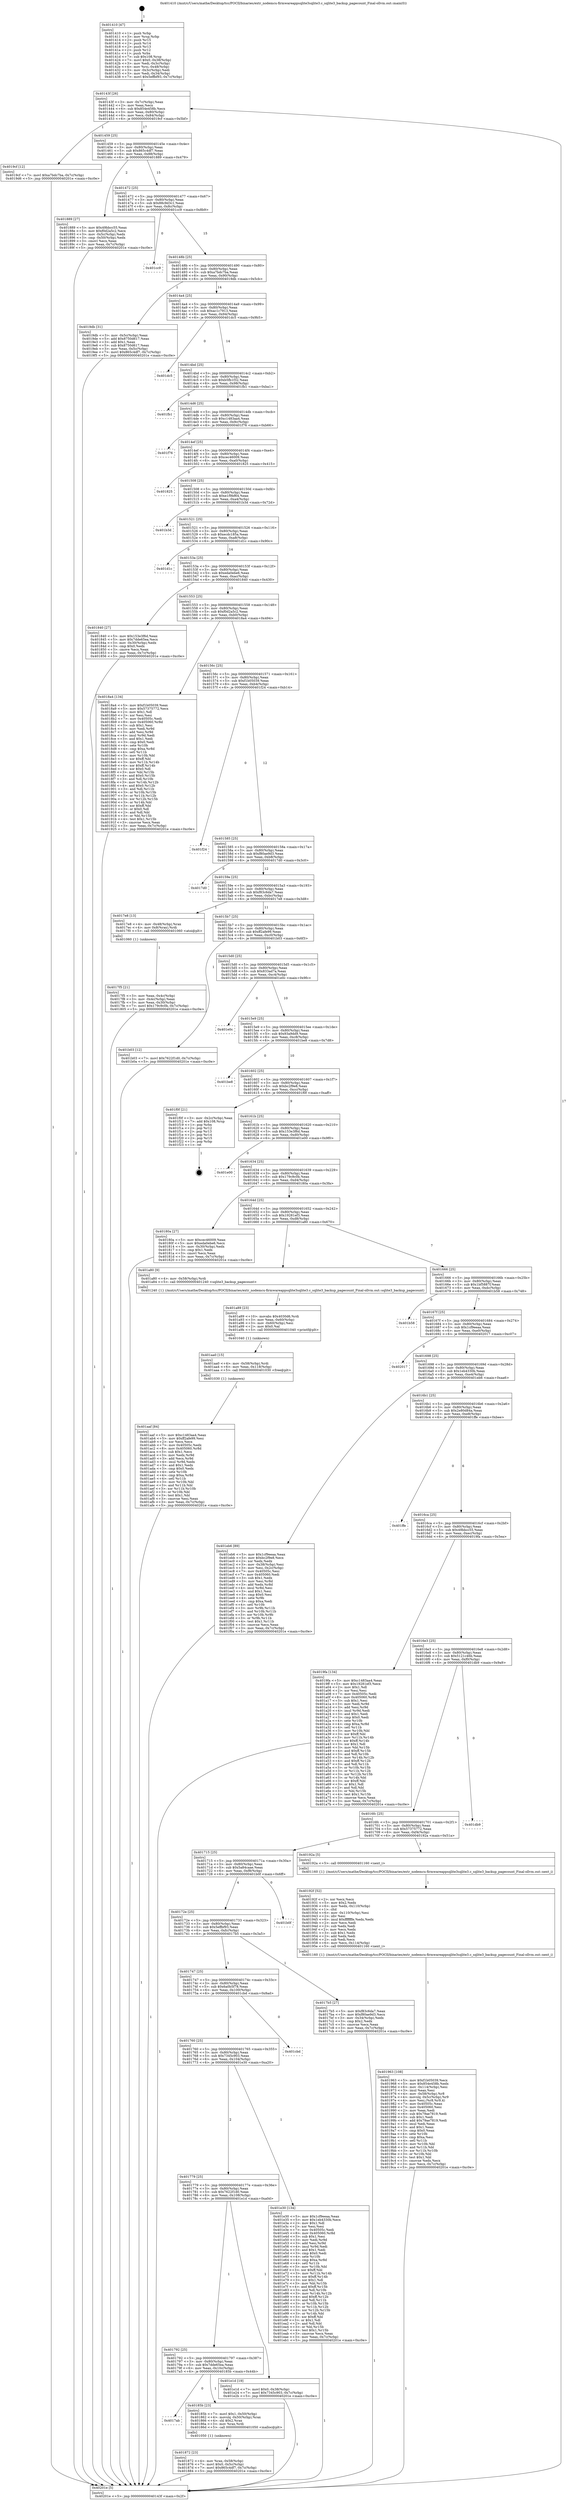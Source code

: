 digraph "0x401410" {
  label = "0x401410 (/mnt/c/Users/mathe/Desktop/tcc/POCII/binaries/extr_nodemcu-firmwareappsqlite3sqlite3.c_sqlite3_backup_pagecount_Final-ollvm.out::main(0))"
  labelloc = "t"
  node[shape=record]

  Entry [label="",width=0.3,height=0.3,shape=circle,fillcolor=black,style=filled]
  "0x40143f" [label="{
     0x40143f [26]\l
     | [instrs]\l
     &nbsp;&nbsp;0x40143f \<+3\>: mov -0x7c(%rbp),%eax\l
     &nbsp;&nbsp;0x401442 \<+2\>: mov %eax,%ecx\l
     &nbsp;&nbsp;0x401444 \<+6\>: sub $0x854e458b,%ecx\l
     &nbsp;&nbsp;0x40144a \<+3\>: mov %eax,-0x80(%rbp)\l
     &nbsp;&nbsp;0x40144d \<+6\>: mov %ecx,-0x84(%rbp)\l
     &nbsp;&nbsp;0x401453 \<+6\>: je 00000000004019cf \<main+0x5bf\>\l
  }"]
  "0x4019cf" [label="{
     0x4019cf [12]\l
     | [instrs]\l
     &nbsp;&nbsp;0x4019cf \<+7\>: movl $0xa7bdc7ba,-0x7c(%rbp)\l
     &nbsp;&nbsp;0x4019d6 \<+5\>: jmp 000000000040201e \<main+0xc0e\>\l
  }"]
  "0x401459" [label="{
     0x401459 [25]\l
     | [instrs]\l
     &nbsp;&nbsp;0x401459 \<+5\>: jmp 000000000040145e \<main+0x4e\>\l
     &nbsp;&nbsp;0x40145e \<+3\>: mov -0x80(%rbp),%eax\l
     &nbsp;&nbsp;0x401461 \<+5\>: sub $0x865c4df7,%eax\l
     &nbsp;&nbsp;0x401466 \<+6\>: mov %eax,-0x88(%rbp)\l
     &nbsp;&nbsp;0x40146c \<+6\>: je 0000000000401889 \<main+0x479\>\l
  }"]
  Exit [label="",width=0.3,height=0.3,shape=circle,fillcolor=black,style=filled,peripheries=2]
  "0x401889" [label="{
     0x401889 [27]\l
     | [instrs]\l
     &nbsp;&nbsp;0x401889 \<+5\>: mov $0x49bbcc55,%eax\l
     &nbsp;&nbsp;0x40188e \<+5\>: mov $0xf0d2a5c2,%ecx\l
     &nbsp;&nbsp;0x401893 \<+3\>: mov -0x5c(%rbp),%edx\l
     &nbsp;&nbsp;0x401896 \<+3\>: cmp -0x50(%rbp),%edx\l
     &nbsp;&nbsp;0x401899 \<+3\>: cmovl %ecx,%eax\l
     &nbsp;&nbsp;0x40189c \<+3\>: mov %eax,-0x7c(%rbp)\l
     &nbsp;&nbsp;0x40189f \<+5\>: jmp 000000000040201e \<main+0xc0e\>\l
  }"]
  "0x401472" [label="{
     0x401472 [25]\l
     | [instrs]\l
     &nbsp;&nbsp;0x401472 \<+5\>: jmp 0000000000401477 \<main+0x67\>\l
     &nbsp;&nbsp;0x401477 \<+3\>: mov -0x80(%rbp),%eax\l
     &nbsp;&nbsp;0x40147a \<+5\>: sub $0x88c9d3c1,%eax\l
     &nbsp;&nbsp;0x40147f \<+6\>: mov %eax,-0x8c(%rbp)\l
     &nbsp;&nbsp;0x401485 \<+6\>: je 0000000000401cc9 \<main+0x8b9\>\l
  }"]
  "0x401aaf" [label="{
     0x401aaf [84]\l
     | [instrs]\l
     &nbsp;&nbsp;0x401aaf \<+5\>: mov $0xc1483aa4,%eax\l
     &nbsp;&nbsp;0x401ab4 \<+5\>: mov $0xff2afe99,%esi\l
     &nbsp;&nbsp;0x401ab9 \<+2\>: xor %ecx,%ecx\l
     &nbsp;&nbsp;0x401abb \<+7\>: mov 0x40505c,%edx\l
     &nbsp;&nbsp;0x401ac2 \<+8\>: mov 0x405060,%r8d\l
     &nbsp;&nbsp;0x401aca \<+3\>: sub $0x1,%ecx\l
     &nbsp;&nbsp;0x401acd \<+3\>: mov %edx,%r9d\l
     &nbsp;&nbsp;0x401ad0 \<+3\>: add %ecx,%r9d\l
     &nbsp;&nbsp;0x401ad3 \<+4\>: imul %r9d,%edx\l
     &nbsp;&nbsp;0x401ad7 \<+3\>: and $0x1,%edx\l
     &nbsp;&nbsp;0x401ada \<+3\>: cmp $0x0,%edx\l
     &nbsp;&nbsp;0x401add \<+4\>: sete %r10b\l
     &nbsp;&nbsp;0x401ae1 \<+4\>: cmp $0xa,%r8d\l
     &nbsp;&nbsp;0x401ae5 \<+4\>: setl %r11b\l
     &nbsp;&nbsp;0x401ae9 \<+3\>: mov %r10b,%bl\l
     &nbsp;&nbsp;0x401aec \<+3\>: and %r11b,%bl\l
     &nbsp;&nbsp;0x401aef \<+3\>: xor %r11b,%r10b\l
     &nbsp;&nbsp;0x401af2 \<+3\>: or %r10b,%bl\l
     &nbsp;&nbsp;0x401af5 \<+3\>: test $0x1,%bl\l
     &nbsp;&nbsp;0x401af8 \<+3\>: cmovne %esi,%eax\l
     &nbsp;&nbsp;0x401afb \<+3\>: mov %eax,-0x7c(%rbp)\l
     &nbsp;&nbsp;0x401afe \<+5\>: jmp 000000000040201e \<main+0xc0e\>\l
  }"]
  "0x401cc9" [label="{
     0x401cc9\l
  }", style=dashed]
  "0x40148b" [label="{
     0x40148b [25]\l
     | [instrs]\l
     &nbsp;&nbsp;0x40148b \<+5\>: jmp 0000000000401490 \<main+0x80\>\l
     &nbsp;&nbsp;0x401490 \<+3\>: mov -0x80(%rbp),%eax\l
     &nbsp;&nbsp;0x401493 \<+5\>: sub $0xa7bdc7ba,%eax\l
     &nbsp;&nbsp;0x401498 \<+6\>: mov %eax,-0x90(%rbp)\l
     &nbsp;&nbsp;0x40149e \<+6\>: je 00000000004019db \<main+0x5cb\>\l
  }"]
  "0x401aa0" [label="{
     0x401aa0 [15]\l
     | [instrs]\l
     &nbsp;&nbsp;0x401aa0 \<+4\>: mov -0x58(%rbp),%rdi\l
     &nbsp;&nbsp;0x401aa4 \<+6\>: mov %eax,-0x118(%rbp)\l
     &nbsp;&nbsp;0x401aaa \<+5\>: call 0000000000401030 \<free@plt\>\l
     | [calls]\l
     &nbsp;&nbsp;0x401030 \{1\} (unknown)\l
  }"]
  "0x4019db" [label="{
     0x4019db [31]\l
     | [instrs]\l
     &nbsp;&nbsp;0x4019db \<+3\>: mov -0x5c(%rbp),%eax\l
     &nbsp;&nbsp;0x4019de \<+5\>: add $0x8750d617,%eax\l
     &nbsp;&nbsp;0x4019e3 \<+3\>: add $0x1,%eax\l
     &nbsp;&nbsp;0x4019e6 \<+5\>: sub $0x8750d617,%eax\l
     &nbsp;&nbsp;0x4019eb \<+3\>: mov %eax,-0x5c(%rbp)\l
     &nbsp;&nbsp;0x4019ee \<+7\>: movl $0x865c4df7,-0x7c(%rbp)\l
     &nbsp;&nbsp;0x4019f5 \<+5\>: jmp 000000000040201e \<main+0xc0e\>\l
  }"]
  "0x4014a4" [label="{
     0x4014a4 [25]\l
     | [instrs]\l
     &nbsp;&nbsp;0x4014a4 \<+5\>: jmp 00000000004014a9 \<main+0x99\>\l
     &nbsp;&nbsp;0x4014a9 \<+3\>: mov -0x80(%rbp),%eax\l
     &nbsp;&nbsp;0x4014ac \<+5\>: sub $0xac1c7913,%eax\l
     &nbsp;&nbsp;0x4014b1 \<+6\>: mov %eax,-0x94(%rbp)\l
     &nbsp;&nbsp;0x4014b7 \<+6\>: je 0000000000401dc5 \<main+0x9b5\>\l
  }"]
  "0x401a89" [label="{
     0x401a89 [23]\l
     | [instrs]\l
     &nbsp;&nbsp;0x401a89 \<+10\>: movabs $0x4030d6,%rdi\l
     &nbsp;&nbsp;0x401a93 \<+3\>: mov %eax,-0x60(%rbp)\l
     &nbsp;&nbsp;0x401a96 \<+3\>: mov -0x60(%rbp),%esi\l
     &nbsp;&nbsp;0x401a99 \<+2\>: mov $0x0,%al\l
     &nbsp;&nbsp;0x401a9b \<+5\>: call 0000000000401040 \<printf@plt\>\l
     | [calls]\l
     &nbsp;&nbsp;0x401040 \{1\} (unknown)\l
  }"]
  "0x401dc5" [label="{
     0x401dc5\l
  }", style=dashed]
  "0x4014bd" [label="{
     0x4014bd [25]\l
     | [instrs]\l
     &nbsp;&nbsp;0x4014bd \<+5\>: jmp 00000000004014c2 \<main+0xb2\>\l
     &nbsp;&nbsp;0x4014c2 \<+3\>: mov -0x80(%rbp),%eax\l
     &nbsp;&nbsp;0x4014c5 \<+5\>: sub $0xb5fb1f32,%eax\l
     &nbsp;&nbsp;0x4014ca \<+6\>: mov %eax,-0x98(%rbp)\l
     &nbsp;&nbsp;0x4014d0 \<+6\>: je 0000000000401fb1 \<main+0xba1\>\l
  }"]
  "0x401963" [label="{
     0x401963 [108]\l
     | [instrs]\l
     &nbsp;&nbsp;0x401963 \<+5\>: mov $0xf1b05039,%ecx\l
     &nbsp;&nbsp;0x401968 \<+5\>: mov $0x854e458b,%edx\l
     &nbsp;&nbsp;0x40196d \<+6\>: mov -0x114(%rbp),%esi\l
     &nbsp;&nbsp;0x401973 \<+3\>: imul %eax,%esi\l
     &nbsp;&nbsp;0x401976 \<+4\>: mov -0x58(%rbp),%r8\l
     &nbsp;&nbsp;0x40197a \<+4\>: movslq -0x5c(%rbp),%r9\l
     &nbsp;&nbsp;0x40197e \<+4\>: mov %esi,(%r8,%r9,4)\l
     &nbsp;&nbsp;0x401982 \<+7\>: mov 0x40505c,%eax\l
     &nbsp;&nbsp;0x401989 \<+7\>: mov 0x405060,%esi\l
     &nbsp;&nbsp;0x401990 \<+2\>: mov %eax,%edi\l
     &nbsp;&nbsp;0x401992 \<+6\>: sub $0x79ae7819,%edi\l
     &nbsp;&nbsp;0x401998 \<+3\>: sub $0x1,%edi\l
     &nbsp;&nbsp;0x40199b \<+6\>: add $0x79ae7819,%edi\l
     &nbsp;&nbsp;0x4019a1 \<+3\>: imul %edi,%eax\l
     &nbsp;&nbsp;0x4019a4 \<+3\>: and $0x1,%eax\l
     &nbsp;&nbsp;0x4019a7 \<+3\>: cmp $0x0,%eax\l
     &nbsp;&nbsp;0x4019aa \<+4\>: sete %r10b\l
     &nbsp;&nbsp;0x4019ae \<+3\>: cmp $0xa,%esi\l
     &nbsp;&nbsp;0x4019b1 \<+4\>: setl %r11b\l
     &nbsp;&nbsp;0x4019b5 \<+3\>: mov %r10b,%bl\l
     &nbsp;&nbsp;0x4019b8 \<+3\>: and %r11b,%bl\l
     &nbsp;&nbsp;0x4019bb \<+3\>: xor %r11b,%r10b\l
     &nbsp;&nbsp;0x4019be \<+3\>: or %r10b,%bl\l
     &nbsp;&nbsp;0x4019c1 \<+3\>: test $0x1,%bl\l
     &nbsp;&nbsp;0x4019c4 \<+3\>: cmovne %edx,%ecx\l
     &nbsp;&nbsp;0x4019c7 \<+3\>: mov %ecx,-0x7c(%rbp)\l
     &nbsp;&nbsp;0x4019ca \<+5\>: jmp 000000000040201e \<main+0xc0e\>\l
  }"]
  "0x401fb1" [label="{
     0x401fb1\l
  }", style=dashed]
  "0x4014d6" [label="{
     0x4014d6 [25]\l
     | [instrs]\l
     &nbsp;&nbsp;0x4014d6 \<+5\>: jmp 00000000004014db \<main+0xcb\>\l
     &nbsp;&nbsp;0x4014db \<+3\>: mov -0x80(%rbp),%eax\l
     &nbsp;&nbsp;0x4014de \<+5\>: sub $0xc1483aa4,%eax\l
     &nbsp;&nbsp;0x4014e3 \<+6\>: mov %eax,-0x9c(%rbp)\l
     &nbsp;&nbsp;0x4014e9 \<+6\>: je 0000000000401f76 \<main+0xb66\>\l
  }"]
  "0x40192f" [label="{
     0x40192f [52]\l
     | [instrs]\l
     &nbsp;&nbsp;0x40192f \<+2\>: xor %ecx,%ecx\l
     &nbsp;&nbsp;0x401931 \<+5\>: mov $0x2,%edx\l
     &nbsp;&nbsp;0x401936 \<+6\>: mov %edx,-0x110(%rbp)\l
     &nbsp;&nbsp;0x40193c \<+1\>: cltd\l
     &nbsp;&nbsp;0x40193d \<+6\>: mov -0x110(%rbp),%esi\l
     &nbsp;&nbsp;0x401943 \<+2\>: idiv %esi\l
     &nbsp;&nbsp;0x401945 \<+6\>: imul $0xfffffffe,%edx,%edx\l
     &nbsp;&nbsp;0x40194b \<+2\>: mov %ecx,%edi\l
     &nbsp;&nbsp;0x40194d \<+2\>: sub %edx,%edi\l
     &nbsp;&nbsp;0x40194f \<+2\>: mov %ecx,%edx\l
     &nbsp;&nbsp;0x401951 \<+3\>: sub $0x1,%edx\l
     &nbsp;&nbsp;0x401954 \<+2\>: add %edx,%edi\l
     &nbsp;&nbsp;0x401956 \<+2\>: sub %edi,%ecx\l
     &nbsp;&nbsp;0x401958 \<+6\>: mov %ecx,-0x114(%rbp)\l
     &nbsp;&nbsp;0x40195e \<+5\>: call 0000000000401160 \<next_i\>\l
     | [calls]\l
     &nbsp;&nbsp;0x401160 \{1\} (/mnt/c/Users/mathe/Desktop/tcc/POCII/binaries/extr_nodemcu-firmwareappsqlite3sqlite3.c_sqlite3_backup_pagecount_Final-ollvm.out::next_i)\l
  }"]
  "0x401f76" [label="{
     0x401f76\l
  }", style=dashed]
  "0x4014ef" [label="{
     0x4014ef [25]\l
     | [instrs]\l
     &nbsp;&nbsp;0x4014ef \<+5\>: jmp 00000000004014f4 \<main+0xe4\>\l
     &nbsp;&nbsp;0x4014f4 \<+3\>: mov -0x80(%rbp),%eax\l
     &nbsp;&nbsp;0x4014f7 \<+5\>: sub $0xcec46009,%eax\l
     &nbsp;&nbsp;0x4014fc \<+6\>: mov %eax,-0xa0(%rbp)\l
     &nbsp;&nbsp;0x401502 \<+6\>: je 0000000000401825 \<main+0x415\>\l
  }"]
  "0x401872" [label="{
     0x401872 [23]\l
     | [instrs]\l
     &nbsp;&nbsp;0x401872 \<+4\>: mov %rax,-0x58(%rbp)\l
     &nbsp;&nbsp;0x401876 \<+7\>: movl $0x0,-0x5c(%rbp)\l
     &nbsp;&nbsp;0x40187d \<+7\>: movl $0x865c4df7,-0x7c(%rbp)\l
     &nbsp;&nbsp;0x401884 \<+5\>: jmp 000000000040201e \<main+0xc0e\>\l
  }"]
  "0x401825" [label="{
     0x401825\l
  }", style=dashed]
  "0x401508" [label="{
     0x401508 [25]\l
     | [instrs]\l
     &nbsp;&nbsp;0x401508 \<+5\>: jmp 000000000040150d \<main+0xfd\>\l
     &nbsp;&nbsp;0x40150d \<+3\>: mov -0x80(%rbp),%eax\l
     &nbsp;&nbsp;0x401510 \<+5\>: sub $0xe1f9bf64,%eax\l
     &nbsp;&nbsp;0x401515 \<+6\>: mov %eax,-0xa4(%rbp)\l
     &nbsp;&nbsp;0x40151b \<+6\>: je 0000000000401b3d \<main+0x72d\>\l
  }"]
  "0x4017ab" [label="{
     0x4017ab\l
  }", style=dashed]
  "0x401b3d" [label="{
     0x401b3d\l
  }", style=dashed]
  "0x401521" [label="{
     0x401521 [25]\l
     | [instrs]\l
     &nbsp;&nbsp;0x401521 \<+5\>: jmp 0000000000401526 \<main+0x116\>\l
     &nbsp;&nbsp;0x401526 \<+3\>: mov -0x80(%rbp),%eax\l
     &nbsp;&nbsp;0x401529 \<+5\>: sub $0xecdc185a,%eax\l
     &nbsp;&nbsp;0x40152e \<+6\>: mov %eax,-0xa8(%rbp)\l
     &nbsp;&nbsp;0x401534 \<+6\>: je 0000000000401d1c \<main+0x90c\>\l
  }"]
  "0x40185b" [label="{
     0x40185b [23]\l
     | [instrs]\l
     &nbsp;&nbsp;0x40185b \<+7\>: movl $0x1,-0x50(%rbp)\l
     &nbsp;&nbsp;0x401862 \<+4\>: movslq -0x50(%rbp),%rax\l
     &nbsp;&nbsp;0x401866 \<+4\>: shl $0x2,%rax\l
     &nbsp;&nbsp;0x40186a \<+3\>: mov %rax,%rdi\l
     &nbsp;&nbsp;0x40186d \<+5\>: call 0000000000401050 \<malloc@plt\>\l
     | [calls]\l
     &nbsp;&nbsp;0x401050 \{1\} (unknown)\l
  }"]
  "0x401d1c" [label="{
     0x401d1c\l
  }", style=dashed]
  "0x40153a" [label="{
     0x40153a [25]\l
     | [instrs]\l
     &nbsp;&nbsp;0x40153a \<+5\>: jmp 000000000040153f \<main+0x12f\>\l
     &nbsp;&nbsp;0x40153f \<+3\>: mov -0x80(%rbp),%eax\l
     &nbsp;&nbsp;0x401542 \<+5\>: sub $0xeda0ebe6,%eax\l
     &nbsp;&nbsp;0x401547 \<+6\>: mov %eax,-0xac(%rbp)\l
     &nbsp;&nbsp;0x40154d \<+6\>: je 0000000000401840 \<main+0x430\>\l
  }"]
  "0x401792" [label="{
     0x401792 [25]\l
     | [instrs]\l
     &nbsp;&nbsp;0x401792 \<+5\>: jmp 0000000000401797 \<main+0x387\>\l
     &nbsp;&nbsp;0x401797 \<+3\>: mov -0x80(%rbp),%eax\l
     &nbsp;&nbsp;0x40179a \<+5\>: sub $0x7dde65ea,%eax\l
     &nbsp;&nbsp;0x40179f \<+6\>: mov %eax,-0x10c(%rbp)\l
     &nbsp;&nbsp;0x4017a5 \<+6\>: je 000000000040185b \<main+0x44b\>\l
  }"]
  "0x401840" [label="{
     0x401840 [27]\l
     | [instrs]\l
     &nbsp;&nbsp;0x401840 \<+5\>: mov $0x153e3f6d,%eax\l
     &nbsp;&nbsp;0x401845 \<+5\>: mov $0x7dde65ea,%ecx\l
     &nbsp;&nbsp;0x40184a \<+3\>: mov -0x30(%rbp),%edx\l
     &nbsp;&nbsp;0x40184d \<+3\>: cmp $0x0,%edx\l
     &nbsp;&nbsp;0x401850 \<+3\>: cmove %ecx,%eax\l
     &nbsp;&nbsp;0x401853 \<+3\>: mov %eax,-0x7c(%rbp)\l
     &nbsp;&nbsp;0x401856 \<+5\>: jmp 000000000040201e \<main+0xc0e\>\l
  }"]
  "0x401553" [label="{
     0x401553 [25]\l
     | [instrs]\l
     &nbsp;&nbsp;0x401553 \<+5\>: jmp 0000000000401558 \<main+0x148\>\l
     &nbsp;&nbsp;0x401558 \<+3\>: mov -0x80(%rbp),%eax\l
     &nbsp;&nbsp;0x40155b \<+5\>: sub $0xf0d2a5c2,%eax\l
     &nbsp;&nbsp;0x401560 \<+6\>: mov %eax,-0xb0(%rbp)\l
     &nbsp;&nbsp;0x401566 \<+6\>: je 00000000004018a4 \<main+0x494\>\l
  }"]
  "0x401e1d" [label="{
     0x401e1d [19]\l
     | [instrs]\l
     &nbsp;&nbsp;0x401e1d \<+7\>: movl $0x0,-0x38(%rbp)\l
     &nbsp;&nbsp;0x401e24 \<+7\>: movl $0x7345c903,-0x7c(%rbp)\l
     &nbsp;&nbsp;0x401e2b \<+5\>: jmp 000000000040201e \<main+0xc0e\>\l
  }"]
  "0x4018a4" [label="{
     0x4018a4 [134]\l
     | [instrs]\l
     &nbsp;&nbsp;0x4018a4 \<+5\>: mov $0xf1b05039,%eax\l
     &nbsp;&nbsp;0x4018a9 \<+5\>: mov $0x57375772,%ecx\l
     &nbsp;&nbsp;0x4018ae \<+2\>: mov $0x1,%dl\l
     &nbsp;&nbsp;0x4018b0 \<+2\>: xor %esi,%esi\l
     &nbsp;&nbsp;0x4018b2 \<+7\>: mov 0x40505c,%edi\l
     &nbsp;&nbsp;0x4018b9 \<+8\>: mov 0x405060,%r8d\l
     &nbsp;&nbsp;0x4018c1 \<+3\>: sub $0x1,%esi\l
     &nbsp;&nbsp;0x4018c4 \<+3\>: mov %edi,%r9d\l
     &nbsp;&nbsp;0x4018c7 \<+3\>: add %esi,%r9d\l
     &nbsp;&nbsp;0x4018ca \<+4\>: imul %r9d,%edi\l
     &nbsp;&nbsp;0x4018ce \<+3\>: and $0x1,%edi\l
     &nbsp;&nbsp;0x4018d1 \<+3\>: cmp $0x0,%edi\l
     &nbsp;&nbsp;0x4018d4 \<+4\>: sete %r10b\l
     &nbsp;&nbsp;0x4018d8 \<+4\>: cmp $0xa,%r8d\l
     &nbsp;&nbsp;0x4018dc \<+4\>: setl %r11b\l
     &nbsp;&nbsp;0x4018e0 \<+3\>: mov %r10b,%bl\l
     &nbsp;&nbsp;0x4018e3 \<+3\>: xor $0xff,%bl\l
     &nbsp;&nbsp;0x4018e6 \<+3\>: mov %r11b,%r14b\l
     &nbsp;&nbsp;0x4018e9 \<+4\>: xor $0xff,%r14b\l
     &nbsp;&nbsp;0x4018ed \<+3\>: xor $0x0,%dl\l
     &nbsp;&nbsp;0x4018f0 \<+3\>: mov %bl,%r15b\l
     &nbsp;&nbsp;0x4018f3 \<+4\>: and $0x0,%r15b\l
     &nbsp;&nbsp;0x4018f7 \<+3\>: and %dl,%r10b\l
     &nbsp;&nbsp;0x4018fa \<+3\>: mov %r14b,%r12b\l
     &nbsp;&nbsp;0x4018fd \<+4\>: and $0x0,%r12b\l
     &nbsp;&nbsp;0x401901 \<+3\>: and %dl,%r11b\l
     &nbsp;&nbsp;0x401904 \<+3\>: or %r10b,%r15b\l
     &nbsp;&nbsp;0x401907 \<+3\>: or %r11b,%r12b\l
     &nbsp;&nbsp;0x40190a \<+3\>: xor %r12b,%r15b\l
     &nbsp;&nbsp;0x40190d \<+3\>: or %r14b,%bl\l
     &nbsp;&nbsp;0x401910 \<+3\>: xor $0xff,%bl\l
     &nbsp;&nbsp;0x401913 \<+3\>: or $0x0,%dl\l
     &nbsp;&nbsp;0x401916 \<+2\>: and %dl,%bl\l
     &nbsp;&nbsp;0x401918 \<+3\>: or %bl,%r15b\l
     &nbsp;&nbsp;0x40191b \<+4\>: test $0x1,%r15b\l
     &nbsp;&nbsp;0x40191f \<+3\>: cmovne %ecx,%eax\l
     &nbsp;&nbsp;0x401922 \<+3\>: mov %eax,-0x7c(%rbp)\l
     &nbsp;&nbsp;0x401925 \<+5\>: jmp 000000000040201e \<main+0xc0e\>\l
  }"]
  "0x40156c" [label="{
     0x40156c [25]\l
     | [instrs]\l
     &nbsp;&nbsp;0x40156c \<+5\>: jmp 0000000000401571 \<main+0x161\>\l
     &nbsp;&nbsp;0x401571 \<+3\>: mov -0x80(%rbp),%eax\l
     &nbsp;&nbsp;0x401574 \<+5\>: sub $0xf1b05039,%eax\l
     &nbsp;&nbsp;0x401579 \<+6\>: mov %eax,-0xb4(%rbp)\l
     &nbsp;&nbsp;0x40157f \<+6\>: je 0000000000401f24 \<main+0xb14\>\l
  }"]
  "0x401779" [label="{
     0x401779 [25]\l
     | [instrs]\l
     &nbsp;&nbsp;0x401779 \<+5\>: jmp 000000000040177e \<main+0x36e\>\l
     &nbsp;&nbsp;0x40177e \<+3\>: mov -0x80(%rbp),%eax\l
     &nbsp;&nbsp;0x401781 \<+5\>: sub $0x7622f1d0,%eax\l
     &nbsp;&nbsp;0x401786 \<+6\>: mov %eax,-0x108(%rbp)\l
     &nbsp;&nbsp;0x40178c \<+6\>: je 0000000000401e1d \<main+0xa0d\>\l
  }"]
  "0x401f24" [label="{
     0x401f24\l
  }", style=dashed]
  "0x401585" [label="{
     0x401585 [25]\l
     | [instrs]\l
     &nbsp;&nbsp;0x401585 \<+5\>: jmp 000000000040158a \<main+0x17a\>\l
     &nbsp;&nbsp;0x40158a \<+3\>: mov -0x80(%rbp),%eax\l
     &nbsp;&nbsp;0x40158d \<+5\>: sub $0xf80ae9d3,%eax\l
     &nbsp;&nbsp;0x401592 \<+6\>: mov %eax,-0xb8(%rbp)\l
     &nbsp;&nbsp;0x401598 \<+6\>: je 00000000004017d0 \<main+0x3c0\>\l
  }"]
  "0x401e30" [label="{
     0x401e30 [134]\l
     | [instrs]\l
     &nbsp;&nbsp;0x401e30 \<+5\>: mov $0x1cf9eeaa,%eax\l
     &nbsp;&nbsp;0x401e35 \<+5\>: mov $0x1eb4330b,%ecx\l
     &nbsp;&nbsp;0x401e3a \<+2\>: mov $0x1,%dl\l
     &nbsp;&nbsp;0x401e3c \<+2\>: xor %esi,%esi\l
     &nbsp;&nbsp;0x401e3e \<+7\>: mov 0x40505c,%edi\l
     &nbsp;&nbsp;0x401e45 \<+8\>: mov 0x405060,%r8d\l
     &nbsp;&nbsp;0x401e4d \<+3\>: sub $0x1,%esi\l
     &nbsp;&nbsp;0x401e50 \<+3\>: mov %edi,%r9d\l
     &nbsp;&nbsp;0x401e53 \<+3\>: add %esi,%r9d\l
     &nbsp;&nbsp;0x401e56 \<+4\>: imul %r9d,%edi\l
     &nbsp;&nbsp;0x401e5a \<+3\>: and $0x1,%edi\l
     &nbsp;&nbsp;0x401e5d \<+3\>: cmp $0x0,%edi\l
     &nbsp;&nbsp;0x401e60 \<+4\>: sete %r10b\l
     &nbsp;&nbsp;0x401e64 \<+4\>: cmp $0xa,%r8d\l
     &nbsp;&nbsp;0x401e68 \<+4\>: setl %r11b\l
     &nbsp;&nbsp;0x401e6c \<+3\>: mov %r10b,%bl\l
     &nbsp;&nbsp;0x401e6f \<+3\>: xor $0xff,%bl\l
     &nbsp;&nbsp;0x401e72 \<+3\>: mov %r11b,%r14b\l
     &nbsp;&nbsp;0x401e75 \<+4\>: xor $0xff,%r14b\l
     &nbsp;&nbsp;0x401e79 \<+3\>: xor $0x1,%dl\l
     &nbsp;&nbsp;0x401e7c \<+3\>: mov %bl,%r15b\l
     &nbsp;&nbsp;0x401e7f \<+4\>: and $0xff,%r15b\l
     &nbsp;&nbsp;0x401e83 \<+3\>: and %dl,%r10b\l
     &nbsp;&nbsp;0x401e86 \<+3\>: mov %r14b,%r12b\l
     &nbsp;&nbsp;0x401e89 \<+4\>: and $0xff,%r12b\l
     &nbsp;&nbsp;0x401e8d \<+3\>: and %dl,%r11b\l
     &nbsp;&nbsp;0x401e90 \<+3\>: or %r10b,%r15b\l
     &nbsp;&nbsp;0x401e93 \<+3\>: or %r11b,%r12b\l
     &nbsp;&nbsp;0x401e96 \<+3\>: xor %r12b,%r15b\l
     &nbsp;&nbsp;0x401e99 \<+3\>: or %r14b,%bl\l
     &nbsp;&nbsp;0x401e9c \<+3\>: xor $0xff,%bl\l
     &nbsp;&nbsp;0x401e9f \<+3\>: or $0x1,%dl\l
     &nbsp;&nbsp;0x401ea2 \<+2\>: and %dl,%bl\l
     &nbsp;&nbsp;0x401ea4 \<+3\>: or %bl,%r15b\l
     &nbsp;&nbsp;0x401ea7 \<+4\>: test $0x1,%r15b\l
     &nbsp;&nbsp;0x401eab \<+3\>: cmovne %ecx,%eax\l
     &nbsp;&nbsp;0x401eae \<+3\>: mov %eax,-0x7c(%rbp)\l
     &nbsp;&nbsp;0x401eb1 \<+5\>: jmp 000000000040201e \<main+0xc0e\>\l
  }"]
  "0x4017d0" [label="{
     0x4017d0\l
  }", style=dashed]
  "0x40159e" [label="{
     0x40159e [25]\l
     | [instrs]\l
     &nbsp;&nbsp;0x40159e \<+5\>: jmp 00000000004015a3 \<main+0x193\>\l
     &nbsp;&nbsp;0x4015a3 \<+3\>: mov -0x80(%rbp),%eax\l
     &nbsp;&nbsp;0x4015a6 \<+5\>: sub $0xf83c6da7,%eax\l
     &nbsp;&nbsp;0x4015ab \<+6\>: mov %eax,-0xbc(%rbp)\l
     &nbsp;&nbsp;0x4015b1 \<+6\>: je 00000000004017e8 \<main+0x3d8\>\l
  }"]
  "0x401760" [label="{
     0x401760 [25]\l
     | [instrs]\l
     &nbsp;&nbsp;0x401760 \<+5\>: jmp 0000000000401765 \<main+0x355\>\l
     &nbsp;&nbsp;0x401765 \<+3\>: mov -0x80(%rbp),%eax\l
     &nbsp;&nbsp;0x401768 \<+5\>: sub $0x7345c903,%eax\l
     &nbsp;&nbsp;0x40176d \<+6\>: mov %eax,-0x104(%rbp)\l
     &nbsp;&nbsp;0x401773 \<+6\>: je 0000000000401e30 \<main+0xa20\>\l
  }"]
  "0x4017e8" [label="{
     0x4017e8 [13]\l
     | [instrs]\l
     &nbsp;&nbsp;0x4017e8 \<+4\>: mov -0x48(%rbp),%rax\l
     &nbsp;&nbsp;0x4017ec \<+4\>: mov 0x8(%rax),%rdi\l
     &nbsp;&nbsp;0x4017f0 \<+5\>: call 0000000000401060 \<atoi@plt\>\l
     | [calls]\l
     &nbsp;&nbsp;0x401060 \{1\} (unknown)\l
  }"]
  "0x4015b7" [label="{
     0x4015b7 [25]\l
     | [instrs]\l
     &nbsp;&nbsp;0x4015b7 \<+5\>: jmp 00000000004015bc \<main+0x1ac\>\l
     &nbsp;&nbsp;0x4015bc \<+3\>: mov -0x80(%rbp),%eax\l
     &nbsp;&nbsp;0x4015bf \<+5\>: sub $0xff2afe99,%eax\l
     &nbsp;&nbsp;0x4015c4 \<+6\>: mov %eax,-0xc0(%rbp)\l
     &nbsp;&nbsp;0x4015ca \<+6\>: je 0000000000401b03 \<main+0x6f3\>\l
  }"]
  "0x401cbd" [label="{
     0x401cbd\l
  }", style=dashed]
  "0x401b03" [label="{
     0x401b03 [12]\l
     | [instrs]\l
     &nbsp;&nbsp;0x401b03 \<+7\>: movl $0x7622f1d0,-0x7c(%rbp)\l
     &nbsp;&nbsp;0x401b0a \<+5\>: jmp 000000000040201e \<main+0xc0e\>\l
  }"]
  "0x4015d0" [label="{
     0x4015d0 [25]\l
     | [instrs]\l
     &nbsp;&nbsp;0x4015d0 \<+5\>: jmp 00000000004015d5 \<main+0x1c5\>\l
     &nbsp;&nbsp;0x4015d5 \<+3\>: mov -0x80(%rbp),%eax\l
     &nbsp;&nbsp;0x4015d8 \<+5\>: sub $0x833ad7a,%eax\l
     &nbsp;&nbsp;0x4015dd \<+6\>: mov %eax,-0xc4(%rbp)\l
     &nbsp;&nbsp;0x4015e3 \<+6\>: je 0000000000401e0c \<main+0x9fc\>\l
  }"]
  "0x4017f5" [label="{
     0x4017f5 [21]\l
     | [instrs]\l
     &nbsp;&nbsp;0x4017f5 \<+3\>: mov %eax,-0x4c(%rbp)\l
     &nbsp;&nbsp;0x4017f8 \<+3\>: mov -0x4c(%rbp),%eax\l
     &nbsp;&nbsp;0x4017fb \<+3\>: mov %eax,-0x30(%rbp)\l
     &nbsp;&nbsp;0x4017fe \<+7\>: movl $0x179c9c0b,-0x7c(%rbp)\l
     &nbsp;&nbsp;0x401805 \<+5\>: jmp 000000000040201e \<main+0xc0e\>\l
  }"]
  "0x401e0c" [label="{
     0x401e0c\l
  }", style=dashed]
  "0x4015e9" [label="{
     0x4015e9 [25]\l
     | [instrs]\l
     &nbsp;&nbsp;0x4015e9 \<+5\>: jmp 00000000004015ee \<main+0x1de\>\l
     &nbsp;&nbsp;0x4015ee \<+3\>: mov -0x80(%rbp),%eax\l
     &nbsp;&nbsp;0x4015f1 \<+5\>: sub $0x93a9dd9,%eax\l
     &nbsp;&nbsp;0x4015f6 \<+6\>: mov %eax,-0xc8(%rbp)\l
     &nbsp;&nbsp;0x4015fc \<+6\>: je 0000000000401be8 \<main+0x7d8\>\l
  }"]
  "0x401410" [label="{
     0x401410 [47]\l
     | [instrs]\l
     &nbsp;&nbsp;0x401410 \<+1\>: push %rbp\l
     &nbsp;&nbsp;0x401411 \<+3\>: mov %rsp,%rbp\l
     &nbsp;&nbsp;0x401414 \<+2\>: push %r15\l
     &nbsp;&nbsp;0x401416 \<+2\>: push %r14\l
     &nbsp;&nbsp;0x401418 \<+2\>: push %r13\l
     &nbsp;&nbsp;0x40141a \<+2\>: push %r12\l
     &nbsp;&nbsp;0x40141c \<+1\>: push %rbx\l
     &nbsp;&nbsp;0x40141d \<+7\>: sub $0x108,%rsp\l
     &nbsp;&nbsp;0x401424 \<+7\>: movl $0x0,-0x38(%rbp)\l
     &nbsp;&nbsp;0x40142b \<+3\>: mov %edi,-0x3c(%rbp)\l
     &nbsp;&nbsp;0x40142e \<+4\>: mov %rsi,-0x48(%rbp)\l
     &nbsp;&nbsp;0x401432 \<+3\>: mov -0x3c(%rbp),%edi\l
     &nbsp;&nbsp;0x401435 \<+3\>: mov %edi,-0x34(%rbp)\l
     &nbsp;&nbsp;0x401438 \<+7\>: movl $0x5effbf93,-0x7c(%rbp)\l
  }"]
  "0x401be8" [label="{
     0x401be8\l
  }", style=dashed]
  "0x401602" [label="{
     0x401602 [25]\l
     | [instrs]\l
     &nbsp;&nbsp;0x401602 \<+5\>: jmp 0000000000401607 \<main+0x1f7\>\l
     &nbsp;&nbsp;0x401607 \<+3\>: mov -0x80(%rbp),%eax\l
     &nbsp;&nbsp;0x40160a \<+5\>: sub $0xbc2f9e8,%eax\l
     &nbsp;&nbsp;0x40160f \<+6\>: mov %eax,-0xcc(%rbp)\l
     &nbsp;&nbsp;0x401615 \<+6\>: je 0000000000401f0f \<main+0xaff\>\l
  }"]
  "0x40201e" [label="{
     0x40201e [5]\l
     | [instrs]\l
     &nbsp;&nbsp;0x40201e \<+5\>: jmp 000000000040143f \<main+0x2f\>\l
  }"]
  "0x401f0f" [label="{
     0x401f0f [21]\l
     | [instrs]\l
     &nbsp;&nbsp;0x401f0f \<+3\>: mov -0x2c(%rbp),%eax\l
     &nbsp;&nbsp;0x401f12 \<+7\>: add $0x108,%rsp\l
     &nbsp;&nbsp;0x401f19 \<+1\>: pop %rbx\l
     &nbsp;&nbsp;0x401f1a \<+2\>: pop %r12\l
     &nbsp;&nbsp;0x401f1c \<+2\>: pop %r13\l
     &nbsp;&nbsp;0x401f1e \<+2\>: pop %r14\l
     &nbsp;&nbsp;0x401f20 \<+2\>: pop %r15\l
     &nbsp;&nbsp;0x401f22 \<+1\>: pop %rbp\l
     &nbsp;&nbsp;0x401f23 \<+1\>: ret\l
  }"]
  "0x40161b" [label="{
     0x40161b [25]\l
     | [instrs]\l
     &nbsp;&nbsp;0x40161b \<+5\>: jmp 0000000000401620 \<main+0x210\>\l
     &nbsp;&nbsp;0x401620 \<+3\>: mov -0x80(%rbp),%eax\l
     &nbsp;&nbsp;0x401623 \<+5\>: sub $0x153e3f6d,%eax\l
     &nbsp;&nbsp;0x401628 \<+6\>: mov %eax,-0xd0(%rbp)\l
     &nbsp;&nbsp;0x40162e \<+6\>: je 0000000000401e00 \<main+0x9f0\>\l
  }"]
  "0x401747" [label="{
     0x401747 [25]\l
     | [instrs]\l
     &nbsp;&nbsp;0x401747 \<+5\>: jmp 000000000040174c \<main+0x33c\>\l
     &nbsp;&nbsp;0x40174c \<+3\>: mov -0x80(%rbp),%eax\l
     &nbsp;&nbsp;0x40174f \<+5\>: sub $0x6a0b5f78,%eax\l
     &nbsp;&nbsp;0x401754 \<+6\>: mov %eax,-0x100(%rbp)\l
     &nbsp;&nbsp;0x40175a \<+6\>: je 0000000000401cbd \<main+0x8ad\>\l
  }"]
  "0x401e00" [label="{
     0x401e00\l
  }", style=dashed]
  "0x401634" [label="{
     0x401634 [25]\l
     | [instrs]\l
     &nbsp;&nbsp;0x401634 \<+5\>: jmp 0000000000401639 \<main+0x229\>\l
     &nbsp;&nbsp;0x401639 \<+3\>: mov -0x80(%rbp),%eax\l
     &nbsp;&nbsp;0x40163c \<+5\>: sub $0x179c9c0b,%eax\l
     &nbsp;&nbsp;0x401641 \<+6\>: mov %eax,-0xd4(%rbp)\l
     &nbsp;&nbsp;0x401647 \<+6\>: je 000000000040180a \<main+0x3fa\>\l
  }"]
  "0x4017b5" [label="{
     0x4017b5 [27]\l
     | [instrs]\l
     &nbsp;&nbsp;0x4017b5 \<+5\>: mov $0xf83c6da7,%eax\l
     &nbsp;&nbsp;0x4017ba \<+5\>: mov $0xf80ae9d3,%ecx\l
     &nbsp;&nbsp;0x4017bf \<+3\>: mov -0x34(%rbp),%edx\l
     &nbsp;&nbsp;0x4017c2 \<+3\>: cmp $0x2,%edx\l
     &nbsp;&nbsp;0x4017c5 \<+3\>: cmovne %ecx,%eax\l
     &nbsp;&nbsp;0x4017c8 \<+3\>: mov %eax,-0x7c(%rbp)\l
     &nbsp;&nbsp;0x4017cb \<+5\>: jmp 000000000040201e \<main+0xc0e\>\l
  }"]
  "0x40180a" [label="{
     0x40180a [27]\l
     | [instrs]\l
     &nbsp;&nbsp;0x40180a \<+5\>: mov $0xcec46009,%eax\l
     &nbsp;&nbsp;0x40180f \<+5\>: mov $0xeda0ebe6,%ecx\l
     &nbsp;&nbsp;0x401814 \<+3\>: mov -0x30(%rbp),%edx\l
     &nbsp;&nbsp;0x401817 \<+3\>: cmp $0x1,%edx\l
     &nbsp;&nbsp;0x40181a \<+3\>: cmovl %ecx,%eax\l
     &nbsp;&nbsp;0x40181d \<+3\>: mov %eax,-0x7c(%rbp)\l
     &nbsp;&nbsp;0x401820 \<+5\>: jmp 000000000040201e \<main+0xc0e\>\l
  }"]
  "0x40164d" [label="{
     0x40164d [25]\l
     | [instrs]\l
     &nbsp;&nbsp;0x40164d \<+5\>: jmp 0000000000401652 \<main+0x242\>\l
     &nbsp;&nbsp;0x401652 \<+3\>: mov -0x80(%rbp),%eax\l
     &nbsp;&nbsp;0x401655 \<+5\>: sub $0x19281ef3,%eax\l
     &nbsp;&nbsp;0x40165a \<+6\>: mov %eax,-0xd8(%rbp)\l
     &nbsp;&nbsp;0x401660 \<+6\>: je 0000000000401a80 \<main+0x670\>\l
  }"]
  "0x40172e" [label="{
     0x40172e [25]\l
     | [instrs]\l
     &nbsp;&nbsp;0x40172e \<+5\>: jmp 0000000000401733 \<main+0x323\>\l
     &nbsp;&nbsp;0x401733 \<+3\>: mov -0x80(%rbp),%eax\l
     &nbsp;&nbsp;0x401736 \<+5\>: sub $0x5effbf93,%eax\l
     &nbsp;&nbsp;0x40173b \<+6\>: mov %eax,-0xfc(%rbp)\l
     &nbsp;&nbsp;0x401741 \<+6\>: je 00000000004017b5 \<main+0x3a5\>\l
  }"]
  "0x401a80" [label="{
     0x401a80 [9]\l
     | [instrs]\l
     &nbsp;&nbsp;0x401a80 \<+4\>: mov -0x58(%rbp),%rdi\l
     &nbsp;&nbsp;0x401a84 \<+5\>: call 0000000000401240 \<sqlite3_backup_pagecount\>\l
     | [calls]\l
     &nbsp;&nbsp;0x401240 \{1\} (/mnt/c/Users/mathe/Desktop/tcc/POCII/binaries/extr_nodemcu-firmwareappsqlite3sqlite3.c_sqlite3_backup_pagecount_Final-ollvm.out::sqlite3_backup_pagecount)\l
  }"]
  "0x401666" [label="{
     0x401666 [25]\l
     | [instrs]\l
     &nbsp;&nbsp;0x401666 \<+5\>: jmp 000000000040166b \<main+0x25b\>\l
     &nbsp;&nbsp;0x40166b \<+3\>: mov -0x80(%rbp),%eax\l
     &nbsp;&nbsp;0x40166e \<+5\>: sub $0x1bf5887f,%eax\l
     &nbsp;&nbsp;0x401673 \<+6\>: mov %eax,-0xdc(%rbp)\l
     &nbsp;&nbsp;0x401679 \<+6\>: je 0000000000401b58 \<main+0x748\>\l
  }"]
  "0x401b0f" [label="{
     0x401b0f\l
  }", style=dashed]
  "0x401b58" [label="{
     0x401b58\l
  }", style=dashed]
  "0x40167f" [label="{
     0x40167f [25]\l
     | [instrs]\l
     &nbsp;&nbsp;0x40167f \<+5\>: jmp 0000000000401684 \<main+0x274\>\l
     &nbsp;&nbsp;0x401684 \<+3\>: mov -0x80(%rbp),%eax\l
     &nbsp;&nbsp;0x401687 \<+5\>: sub $0x1cf9eeaa,%eax\l
     &nbsp;&nbsp;0x40168c \<+6\>: mov %eax,-0xe0(%rbp)\l
     &nbsp;&nbsp;0x401692 \<+6\>: je 0000000000402017 \<main+0xc07\>\l
  }"]
  "0x401715" [label="{
     0x401715 [25]\l
     | [instrs]\l
     &nbsp;&nbsp;0x401715 \<+5\>: jmp 000000000040171a \<main+0x30a\>\l
     &nbsp;&nbsp;0x40171a \<+3\>: mov -0x80(%rbp),%eax\l
     &nbsp;&nbsp;0x40171d \<+5\>: sub $0x5a84caae,%eax\l
     &nbsp;&nbsp;0x401722 \<+6\>: mov %eax,-0xf8(%rbp)\l
     &nbsp;&nbsp;0x401728 \<+6\>: je 0000000000401b0f \<main+0x6ff\>\l
  }"]
  "0x402017" [label="{
     0x402017\l
  }", style=dashed]
  "0x401698" [label="{
     0x401698 [25]\l
     | [instrs]\l
     &nbsp;&nbsp;0x401698 \<+5\>: jmp 000000000040169d \<main+0x28d\>\l
     &nbsp;&nbsp;0x40169d \<+3\>: mov -0x80(%rbp),%eax\l
     &nbsp;&nbsp;0x4016a0 \<+5\>: sub $0x1eb4330b,%eax\l
     &nbsp;&nbsp;0x4016a5 \<+6\>: mov %eax,-0xe4(%rbp)\l
     &nbsp;&nbsp;0x4016ab \<+6\>: je 0000000000401eb6 \<main+0xaa6\>\l
  }"]
  "0x40192a" [label="{
     0x40192a [5]\l
     | [instrs]\l
     &nbsp;&nbsp;0x40192a \<+5\>: call 0000000000401160 \<next_i\>\l
     | [calls]\l
     &nbsp;&nbsp;0x401160 \{1\} (/mnt/c/Users/mathe/Desktop/tcc/POCII/binaries/extr_nodemcu-firmwareappsqlite3sqlite3.c_sqlite3_backup_pagecount_Final-ollvm.out::next_i)\l
  }"]
  "0x401eb6" [label="{
     0x401eb6 [89]\l
     | [instrs]\l
     &nbsp;&nbsp;0x401eb6 \<+5\>: mov $0x1cf9eeaa,%eax\l
     &nbsp;&nbsp;0x401ebb \<+5\>: mov $0xbc2f9e8,%ecx\l
     &nbsp;&nbsp;0x401ec0 \<+2\>: xor %edx,%edx\l
     &nbsp;&nbsp;0x401ec2 \<+3\>: mov -0x38(%rbp),%esi\l
     &nbsp;&nbsp;0x401ec5 \<+3\>: mov %esi,-0x2c(%rbp)\l
     &nbsp;&nbsp;0x401ec8 \<+7\>: mov 0x40505c,%esi\l
     &nbsp;&nbsp;0x401ecf \<+7\>: mov 0x405060,%edi\l
     &nbsp;&nbsp;0x401ed6 \<+3\>: sub $0x1,%edx\l
     &nbsp;&nbsp;0x401ed9 \<+3\>: mov %esi,%r8d\l
     &nbsp;&nbsp;0x401edc \<+3\>: add %edx,%r8d\l
     &nbsp;&nbsp;0x401edf \<+4\>: imul %r8d,%esi\l
     &nbsp;&nbsp;0x401ee3 \<+3\>: and $0x1,%esi\l
     &nbsp;&nbsp;0x401ee6 \<+3\>: cmp $0x0,%esi\l
     &nbsp;&nbsp;0x401ee9 \<+4\>: sete %r9b\l
     &nbsp;&nbsp;0x401eed \<+3\>: cmp $0xa,%edi\l
     &nbsp;&nbsp;0x401ef0 \<+4\>: setl %r10b\l
     &nbsp;&nbsp;0x401ef4 \<+3\>: mov %r9b,%r11b\l
     &nbsp;&nbsp;0x401ef7 \<+3\>: and %r10b,%r11b\l
     &nbsp;&nbsp;0x401efa \<+3\>: xor %r10b,%r9b\l
     &nbsp;&nbsp;0x401efd \<+3\>: or %r9b,%r11b\l
     &nbsp;&nbsp;0x401f00 \<+4\>: test $0x1,%r11b\l
     &nbsp;&nbsp;0x401f04 \<+3\>: cmovne %ecx,%eax\l
     &nbsp;&nbsp;0x401f07 \<+3\>: mov %eax,-0x7c(%rbp)\l
     &nbsp;&nbsp;0x401f0a \<+5\>: jmp 000000000040201e \<main+0xc0e\>\l
  }"]
  "0x4016b1" [label="{
     0x4016b1 [25]\l
     | [instrs]\l
     &nbsp;&nbsp;0x4016b1 \<+5\>: jmp 00000000004016b6 \<main+0x2a6\>\l
     &nbsp;&nbsp;0x4016b6 \<+3\>: mov -0x80(%rbp),%eax\l
     &nbsp;&nbsp;0x4016b9 \<+5\>: sub $0x2e80d84a,%eax\l
     &nbsp;&nbsp;0x4016be \<+6\>: mov %eax,-0xe8(%rbp)\l
     &nbsp;&nbsp;0x4016c4 \<+6\>: je 0000000000401ffe \<main+0xbee\>\l
  }"]
  "0x4016fc" [label="{
     0x4016fc [25]\l
     | [instrs]\l
     &nbsp;&nbsp;0x4016fc \<+5\>: jmp 0000000000401701 \<main+0x2f1\>\l
     &nbsp;&nbsp;0x401701 \<+3\>: mov -0x80(%rbp),%eax\l
     &nbsp;&nbsp;0x401704 \<+5\>: sub $0x57375772,%eax\l
     &nbsp;&nbsp;0x401709 \<+6\>: mov %eax,-0xf4(%rbp)\l
     &nbsp;&nbsp;0x40170f \<+6\>: je 000000000040192a \<main+0x51a\>\l
  }"]
  "0x401ffe" [label="{
     0x401ffe\l
  }", style=dashed]
  "0x4016ca" [label="{
     0x4016ca [25]\l
     | [instrs]\l
     &nbsp;&nbsp;0x4016ca \<+5\>: jmp 00000000004016cf \<main+0x2bf\>\l
     &nbsp;&nbsp;0x4016cf \<+3\>: mov -0x80(%rbp),%eax\l
     &nbsp;&nbsp;0x4016d2 \<+5\>: sub $0x49bbcc55,%eax\l
     &nbsp;&nbsp;0x4016d7 \<+6\>: mov %eax,-0xec(%rbp)\l
     &nbsp;&nbsp;0x4016dd \<+6\>: je 00000000004019fa \<main+0x5ea\>\l
  }"]
  "0x401db9" [label="{
     0x401db9\l
  }", style=dashed]
  "0x4019fa" [label="{
     0x4019fa [134]\l
     | [instrs]\l
     &nbsp;&nbsp;0x4019fa \<+5\>: mov $0xc1483aa4,%eax\l
     &nbsp;&nbsp;0x4019ff \<+5\>: mov $0x19281ef3,%ecx\l
     &nbsp;&nbsp;0x401a04 \<+2\>: mov $0x1,%dl\l
     &nbsp;&nbsp;0x401a06 \<+2\>: xor %esi,%esi\l
     &nbsp;&nbsp;0x401a08 \<+7\>: mov 0x40505c,%edi\l
     &nbsp;&nbsp;0x401a0f \<+8\>: mov 0x405060,%r8d\l
     &nbsp;&nbsp;0x401a17 \<+3\>: sub $0x1,%esi\l
     &nbsp;&nbsp;0x401a1a \<+3\>: mov %edi,%r9d\l
     &nbsp;&nbsp;0x401a1d \<+3\>: add %esi,%r9d\l
     &nbsp;&nbsp;0x401a20 \<+4\>: imul %r9d,%edi\l
     &nbsp;&nbsp;0x401a24 \<+3\>: and $0x1,%edi\l
     &nbsp;&nbsp;0x401a27 \<+3\>: cmp $0x0,%edi\l
     &nbsp;&nbsp;0x401a2a \<+4\>: sete %r10b\l
     &nbsp;&nbsp;0x401a2e \<+4\>: cmp $0xa,%r8d\l
     &nbsp;&nbsp;0x401a32 \<+4\>: setl %r11b\l
     &nbsp;&nbsp;0x401a36 \<+3\>: mov %r10b,%bl\l
     &nbsp;&nbsp;0x401a39 \<+3\>: xor $0xff,%bl\l
     &nbsp;&nbsp;0x401a3c \<+3\>: mov %r11b,%r14b\l
     &nbsp;&nbsp;0x401a3f \<+4\>: xor $0xff,%r14b\l
     &nbsp;&nbsp;0x401a43 \<+3\>: xor $0x1,%dl\l
     &nbsp;&nbsp;0x401a46 \<+3\>: mov %bl,%r15b\l
     &nbsp;&nbsp;0x401a49 \<+4\>: and $0xff,%r15b\l
     &nbsp;&nbsp;0x401a4d \<+3\>: and %dl,%r10b\l
     &nbsp;&nbsp;0x401a50 \<+3\>: mov %r14b,%r12b\l
     &nbsp;&nbsp;0x401a53 \<+4\>: and $0xff,%r12b\l
     &nbsp;&nbsp;0x401a57 \<+3\>: and %dl,%r11b\l
     &nbsp;&nbsp;0x401a5a \<+3\>: or %r10b,%r15b\l
     &nbsp;&nbsp;0x401a5d \<+3\>: or %r11b,%r12b\l
     &nbsp;&nbsp;0x401a60 \<+3\>: xor %r12b,%r15b\l
     &nbsp;&nbsp;0x401a63 \<+3\>: or %r14b,%bl\l
     &nbsp;&nbsp;0x401a66 \<+3\>: xor $0xff,%bl\l
     &nbsp;&nbsp;0x401a69 \<+3\>: or $0x1,%dl\l
     &nbsp;&nbsp;0x401a6c \<+2\>: and %dl,%bl\l
     &nbsp;&nbsp;0x401a6e \<+3\>: or %bl,%r15b\l
     &nbsp;&nbsp;0x401a71 \<+4\>: test $0x1,%r15b\l
     &nbsp;&nbsp;0x401a75 \<+3\>: cmovne %ecx,%eax\l
     &nbsp;&nbsp;0x401a78 \<+3\>: mov %eax,-0x7c(%rbp)\l
     &nbsp;&nbsp;0x401a7b \<+5\>: jmp 000000000040201e \<main+0xc0e\>\l
  }"]
  "0x4016e3" [label="{
     0x4016e3 [25]\l
     | [instrs]\l
     &nbsp;&nbsp;0x4016e3 \<+5\>: jmp 00000000004016e8 \<main+0x2d8\>\l
     &nbsp;&nbsp;0x4016e8 \<+3\>: mov -0x80(%rbp),%eax\l
     &nbsp;&nbsp;0x4016eb \<+5\>: sub $0x5121c46b,%eax\l
     &nbsp;&nbsp;0x4016f0 \<+6\>: mov %eax,-0xf0(%rbp)\l
     &nbsp;&nbsp;0x4016f6 \<+6\>: je 0000000000401db9 \<main+0x9a9\>\l
  }"]
  Entry -> "0x401410" [label=" 1"]
  "0x40143f" -> "0x4019cf" [label=" 1"]
  "0x40143f" -> "0x401459" [label=" 17"]
  "0x401f0f" -> Exit [label=" 1"]
  "0x401459" -> "0x401889" [label=" 2"]
  "0x401459" -> "0x401472" [label=" 15"]
  "0x401eb6" -> "0x40201e" [label=" 1"]
  "0x401472" -> "0x401cc9" [label=" 0"]
  "0x401472" -> "0x40148b" [label=" 15"]
  "0x401e30" -> "0x40201e" [label=" 1"]
  "0x40148b" -> "0x4019db" [label=" 1"]
  "0x40148b" -> "0x4014a4" [label=" 14"]
  "0x401e1d" -> "0x40201e" [label=" 1"]
  "0x4014a4" -> "0x401dc5" [label=" 0"]
  "0x4014a4" -> "0x4014bd" [label=" 14"]
  "0x401b03" -> "0x40201e" [label=" 1"]
  "0x4014bd" -> "0x401fb1" [label=" 0"]
  "0x4014bd" -> "0x4014d6" [label=" 14"]
  "0x401aaf" -> "0x40201e" [label=" 1"]
  "0x4014d6" -> "0x401f76" [label=" 0"]
  "0x4014d6" -> "0x4014ef" [label=" 14"]
  "0x401aa0" -> "0x401aaf" [label=" 1"]
  "0x4014ef" -> "0x401825" [label=" 0"]
  "0x4014ef" -> "0x401508" [label=" 14"]
  "0x401a89" -> "0x401aa0" [label=" 1"]
  "0x401508" -> "0x401b3d" [label=" 0"]
  "0x401508" -> "0x401521" [label=" 14"]
  "0x401a80" -> "0x401a89" [label=" 1"]
  "0x401521" -> "0x401d1c" [label=" 0"]
  "0x401521" -> "0x40153a" [label=" 14"]
  "0x4019fa" -> "0x40201e" [label=" 1"]
  "0x40153a" -> "0x401840" [label=" 1"]
  "0x40153a" -> "0x401553" [label=" 13"]
  "0x4019cf" -> "0x40201e" [label=" 1"]
  "0x401553" -> "0x4018a4" [label=" 1"]
  "0x401553" -> "0x40156c" [label=" 12"]
  "0x401963" -> "0x40201e" [label=" 1"]
  "0x40156c" -> "0x401f24" [label=" 0"]
  "0x40156c" -> "0x401585" [label=" 12"]
  "0x40192a" -> "0x40192f" [label=" 1"]
  "0x401585" -> "0x4017d0" [label=" 0"]
  "0x401585" -> "0x40159e" [label=" 12"]
  "0x4018a4" -> "0x40201e" [label=" 1"]
  "0x40159e" -> "0x4017e8" [label=" 1"]
  "0x40159e" -> "0x4015b7" [label=" 11"]
  "0x401872" -> "0x40201e" [label=" 1"]
  "0x4015b7" -> "0x401b03" [label=" 1"]
  "0x4015b7" -> "0x4015d0" [label=" 10"]
  "0x40185b" -> "0x401872" [label=" 1"]
  "0x4015d0" -> "0x401e0c" [label=" 0"]
  "0x4015d0" -> "0x4015e9" [label=" 10"]
  "0x401792" -> "0x40185b" [label=" 1"]
  "0x4015e9" -> "0x401be8" [label=" 0"]
  "0x4015e9" -> "0x401602" [label=" 10"]
  "0x4019db" -> "0x40201e" [label=" 1"]
  "0x401602" -> "0x401f0f" [label=" 1"]
  "0x401602" -> "0x40161b" [label=" 9"]
  "0x401779" -> "0x401792" [label=" 1"]
  "0x40161b" -> "0x401e00" [label=" 0"]
  "0x40161b" -> "0x401634" [label=" 9"]
  "0x401779" -> "0x401e1d" [label=" 1"]
  "0x401634" -> "0x40180a" [label=" 1"]
  "0x401634" -> "0x40164d" [label=" 8"]
  "0x40192f" -> "0x401963" [label=" 1"]
  "0x40164d" -> "0x401a80" [label=" 1"]
  "0x40164d" -> "0x401666" [label=" 7"]
  "0x401760" -> "0x401e30" [label=" 1"]
  "0x401666" -> "0x401b58" [label=" 0"]
  "0x401666" -> "0x40167f" [label=" 7"]
  "0x401889" -> "0x40201e" [label=" 2"]
  "0x40167f" -> "0x402017" [label=" 0"]
  "0x40167f" -> "0x401698" [label=" 7"]
  "0x401747" -> "0x401cbd" [label=" 0"]
  "0x401698" -> "0x401eb6" [label=" 1"]
  "0x401698" -> "0x4016b1" [label=" 6"]
  "0x401792" -> "0x4017ab" [label=" 0"]
  "0x4016b1" -> "0x401ffe" [label=" 0"]
  "0x4016b1" -> "0x4016ca" [label=" 6"]
  "0x40180a" -> "0x40201e" [label=" 1"]
  "0x4016ca" -> "0x4019fa" [label=" 1"]
  "0x4016ca" -> "0x4016e3" [label=" 5"]
  "0x4017f5" -> "0x40201e" [label=" 1"]
  "0x4016e3" -> "0x401db9" [label=" 0"]
  "0x4016e3" -> "0x4016fc" [label=" 5"]
  "0x401840" -> "0x40201e" [label=" 1"]
  "0x4016fc" -> "0x40192a" [label=" 1"]
  "0x4016fc" -> "0x401715" [label=" 4"]
  "0x401747" -> "0x401760" [label=" 3"]
  "0x401715" -> "0x401b0f" [label=" 0"]
  "0x401715" -> "0x40172e" [label=" 4"]
  "0x401760" -> "0x401779" [label=" 2"]
  "0x40172e" -> "0x4017b5" [label=" 1"]
  "0x40172e" -> "0x401747" [label=" 3"]
  "0x4017b5" -> "0x40201e" [label=" 1"]
  "0x401410" -> "0x40143f" [label=" 1"]
  "0x40201e" -> "0x40143f" [label=" 17"]
  "0x4017e8" -> "0x4017f5" [label=" 1"]
}
